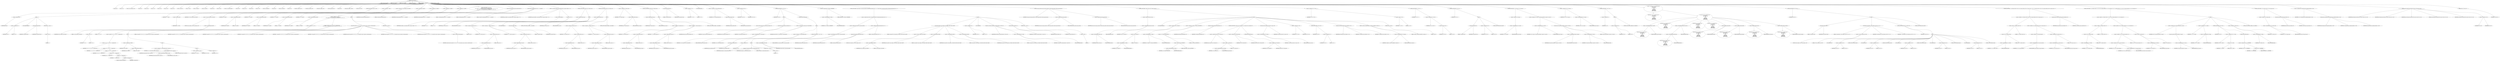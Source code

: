 digraph hostapd_notif_assoc {  
"1000132" [label = "(METHOD,hostapd_notif_assoc)" ]
"1000133" [label = "(PARAM,hostapd_data *hapd)" ]
"1000134" [label = "(PARAM,const u8 *addr)" ]
"1000135" [label = "(PARAM,const u8 *req_ies)" ]
"1000136" [label = "(PARAM,size_t req_ies_len)" ]
"1000137" [label = "(PARAM,int reassoc)" ]
"1000138" [label = "(BLOCK,,)" ]
"1000139" [label = "(LOCAL,v6: int)" ]
"1000140" [label = "(LOCAL,v7: int)" ]
"1000141" [label = "(LOCAL,v8: const unsigned __int8 *)" ]
"1000142" [label = "(LOCAL,v9: int)" ]
"1000143" [label = "(LOCAL,v10: int)" ]
"1000144" [label = "(LOCAL,v11: int)" ]
"1000145" [label = "(LOCAL,v12: int)" ]
"1000146" [label = "(LOCAL,v14: int)" ]
"1000147" [label = "(LOCAL,v15: int)" ]
"1000148" [label = "(LOCAL,v16: const u8 *)" ]
"1000149" [label = "(LOCAL,v17: size_t)" ]
"1000150" [label = "(LOCAL,v18: sta_info *)" ]
"1000151" [label = "(LOCAL,v19: sta_info *)" ]
"1000152" [label = "(LOCAL,v20: int)" ]
"1000153" [label = "(LOCAL,v21: bool)" ]
"1000154" [label = "(LOCAL,v22: wpa_state_machine *)" ]
"1000155" [label = "(LOCAL,v23: int)" ]
"1000156" [label = "(LOCAL,v24: u8 *)" ]
"1000157" [label = "(LOCAL,v26: int)" ]
"1000158" [label = "(LOCAL,v27: u32)" ]
"1000159" [label = "(LOCAL,v28: unsigned int)" ]
"1000160" [label = "(LOCAL,v29: int)" ]
"1000161" [label = "(LOCAL,v30: wpa_event)" ]
"1000162" [label = "(LOCAL,v31: int)" ]
"1000163" [label = "(LOCAL,fmt: unsigned __int8 *)" ]
"1000164" [label = "(LOCAL,fmta: unsigned __int8 *)" ]
"1000165" [label = "(LOCAL,fmtb: unsigned __int8 *)" ]
"1000166" [label = "(LOCAL,req_ies_lena: size_t)" ]
"1000167" [label = "(LOCAL,v38: int)" ]
"1000168" [label = "(LOCAL,elems: ieee802_11_elems)" ]
"1000169" [label = "(LOCAL,buf: u8 [ 1064 ])" ]
"1000170" [label = "(CONTROL_STRUCTURE,if ( !addr ),if ( !addr ))" ]
"1000171" [label = "(<operator>.logicalNot,!addr)" ]
"1000172" [label = "(IDENTIFIER,addr,!addr)" ]
"1000173" [label = "(BLOCK,,)" ]
"1000174" [label = "(<operator>.assignment,v6 = 2)" ]
"1000175" [label = "(IDENTIFIER,v6,v6 = 2)" ]
"1000176" [label = "(LITERAL,2,v6 = 2)" ]
"1000177" [label = "(JUMP_TARGET,LABEL_35)" ]
"1000178" [label = "(wpa_printf,wpa_printf(v6, fmt))" ]
"1000179" [label = "(IDENTIFIER,v6,wpa_printf(v6, fmt))" ]
"1000180" [label = "(IDENTIFIER,fmt,wpa_printf(v6, fmt))" ]
"1000181" [label = "(RETURN,return -1;,return -1;)" ]
"1000182" [label = "(<operator>.minus,-1)" ]
"1000183" [label = "(LITERAL,1,-1)" ]
"1000184" [label = "(<operator>.assignment,v7 = *addr)" ]
"1000185" [label = "(IDENTIFIER,v7,v7 = *addr)" ]
"1000186" [label = "(<operator>.indirection,*addr)" ]
"1000187" [label = "(IDENTIFIER,addr,v7 = *addr)" ]
"1000188" [label = "(<operator>.assignment,v8 = (const unsigned __int8 *)addr[1])" ]
"1000189" [label = "(IDENTIFIER,v8,v8 = (const unsigned __int8 *)addr[1])" ]
"1000190" [label = "(<operator>.cast,(const unsigned __int8 *)addr[1])" ]
"1000191" [label = "(UNKNOWN,const unsigned __int8 *,const unsigned __int8 *)" ]
"1000192" [label = "(<operator>.indirectIndexAccess,addr[1])" ]
"1000193" [label = "(IDENTIFIER,addr,(const unsigned __int8 *)addr[1])" ]
"1000194" [label = "(LITERAL,1,(const unsigned __int8 *)addr[1])" ]
"1000195" [label = "(<operator>.assignment,v9 = addr[2])" ]
"1000196" [label = "(IDENTIFIER,v9,v9 = addr[2])" ]
"1000197" [label = "(<operator>.indirectIndexAccess,addr[2])" ]
"1000198" [label = "(IDENTIFIER,addr,v9 = addr[2])" ]
"1000199" [label = "(LITERAL,2,v9 = addr[2])" ]
"1000200" [label = "(<operator>.assignment,v10 = addr[3])" ]
"1000201" [label = "(IDENTIFIER,v10,v10 = addr[3])" ]
"1000202" [label = "(<operator>.indirectIndexAccess,addr[3])" ]
"1000203" [label = "(IDENTIFIER,addr,v10 = addr[3])" ]
"1000204" [label = "(LITERAL,3,v10 = addr[3])" ]
"1000205" [label = "(<operator>.assignment,v11 = addr[4])" ]
"1000206" [label = "(IDENTIFIER,v11,v11 = addr[4])" ]
"1000207" [label = "(<operator>.indirectIndexAccess,addr[4])" ]
"1000208" [label = "(IDENTIFIER,addr,v11 = addr[4])" ]
"1000209" [label = "(LITERAL,4,v11 = addr[4])" ]
"1000210" [label = "(<operator>.assignment,v12 = addr[5])" ]
"1000211" [label = "(IDENTIFIER,v12,v12 = addr[5])" ]
"1000212" [label = "(<operator>.indirectIndexAccess,addr[5])" ]
"1000213" [label = "(IDENTIFIER,addr,v12 = addr[5])" ]
"1000214" [label = "(LITERAL,5,v12 = addr[5])" ]
"1000215" [label = "(CONTROL_STRUCTURE,if ( (v7 & 1) != 0\n    || !(v12 | v11 | v10 | v9 | v7 | (unsigned int)v8)\n    || (v38 = addr[5], v14 = memcmp(addr, hapd->own_addr, 6u), v12 = v38, !v14) ),if ( (v7 & 1) != 0\n    || !(v12 | v11 | v10 | v9 | v7 | (unsigned int)v8)\n    || (v38 = addr[5], v14 = memcmp(addr, hapd->own_addr, 6u), v12 = v38, !v14) ))" ]
"1000216" [label = "(<operator>.logicalOr,(v7 & 1) != 0\n    || !(v12 | v11 | v10 | v9 | v7 | (unsigned int)v8)\n    || (v38 = addr[5], v14 = memcmp(addr, hapd->own_addr, 6u), v12 = v38, !v14))" ]
"1000217" [label = "(<operator>.notEquals,(v7 & 1) != 0)" ]
"1000218" [label = "(<operator>.and,v7 & 1)" ]
"1000219" [label = "(IDENTIFIER,v7,v7 & 1)" ]
"1000220" [label = "(LITERAL,1,v7 & 1)" ]
"1000221" [label = "(LITERAL,0,(v7 & 1) != 0)" ]
"1000222" [label = "(<operator>.logicalOr,!(v12 | v11 | v10 | v9 | v7 | (unsigned int)v8)\n    || (v38 = addr[5], v14 = memcmp(addr, hapd->own_addr, 6u), v12 = v38, !v14))" ]
"1000223" [label = "(<operator>.logicalNot,!(v12 | v11 | v10 | v9 | v7 | (unsigned int)v8))" ]
"1000224" [label = "(<operator>.or,v12 | v11 | v10 | v9 | v7 | (unsigned int)v8)" ]
"1000225" [label = "(IDENTIFIER,v12,v12 | v11 | v10 | v9 | v7 | (unsigned int)v8)" ]
"1000226" [label = "(<operator>.or,v11 | v10 | v9 | v7 | (unsigned int)v8)" ]
"1000227" [label = "(IDENTIFIER,v11,v11 | v10 | v9 | v7 | (unsigned int)v8)" ]
"1000228" [label = "(<operator>.or,v10 | v9 | v7 | (unsigned int)v8)" ]
"1000229" [label = "(IDENTIFIER,v10,v10 | v9 | v7 | (unsigned int)v8)" ]
"1000230" [label = "(<operator>.or,v9 | v7 | (unsigned int)v8)" ]
"1000231" [label = "(IDENTIFIER,v9,v9 | v7 | (unsigned int)v8)" ]
"1000232" [label = "(<operator>.or,v7 | (unsigned int)v8)" ]
"1000233" [label = "(IDENTIFIER,v7,v7 | (unsigned int)v8)" ]
"1000234" [label = "(<operator>.cast,(unsigned int)v8)" ]
"1000235" [label = "(UNKNOWN,unsigned int,unsigned int)" ]
"1000236" [label = "(IDENTIFIER,v8,(unsigned int)v8)" ]
"1000237" [label = "(BLOCK,,)" ]
"1000238" [label = "(<operator>.assignment,v38 = addr[5])" ]
"1000239" [label = "(IDENTIFIER,v38,v38 = addr[5])" ]
"1000240" [label = "(<operator>.indirectIndexAccess,addr[5])" ]
"1000241" [label = "(IDENTIFIER,addr,v38 = addr[5])" ]
"1000242" [label = "(LITERAL,5,v38 = addr[5])" ]
"1000243" [label = "(BLOCK,,)" ]
"1000244" [label = "(<operator>.assignment,v14 = memcmp(addr, hapd->own_addr, 6u))" ]
"1000245" [label = "(IDENTIFIER,v14,v14 = memcmp(addr, hapd->own_addr, 6u))" ]
"1000246" [label = "(memcmp,memcmp(addr, hapd->own_addr, 6u))" ]
"1000247" [label = "(IDENTIFIER,addr,memcmp(addr, hapd->own_addr, 6u))" ]
"1000248" [label = "(<operator>.indirectFieldAccess,hapd->own_addr)" ]
"1000249" [label = "(IDENTIFIER,hapd,memcmp(addr, hapd->own_addr, 6u))" ]
"1000250" [label = "(FIELD_IDENTIFIER,own_addr,own_addr)" ]
"1000251" [label = "(LITERAL,6u,memcmp(addr, hapd->own_addr, 6u))" ]
"1000252" [label = "(BLOCK,,)" ]
"1000253" [label = "(<operator>.assignment,v12 = v38)" ]
"1000254" [label = "(IDENTIFIER,v12,v12 = v38)" ]
"1000255" [label = "(IDENTIFIER,v38,v12 = v38)" ]
"1000256" [label = "(<operator>.logicalNot,!v14)" ]
"1000257" [label = "(IDENTIFIER,v14,!v14)" ]
"1000258" [label = "(BLOCK,,)" ]
"1000259" [label = "(wpa_printf,wpa_printf(2, v8, v9, v10, v11, v12, req_ies_lena, req_ies, req_ies_len, &_stack_chk_guard))" ]
"1000260" [label = "(LITERAL,2,wpa_printf(2, v8, v9, v10, v11, v12, req_ies_lena, req_ies, req_ies_len, &_stack_chk_guard))" ]
"1000261" [label = "(IDENTIFIER,v8,wpa_printf(2, v8, v9, v10, v11, v12, req_ies_lena, req_ies, req_ies_len, &_stack_chk_guard))" ]
"1000262" [label = "(IDENTIFIER,v9,wpa_printf(2, v8, v9, v10, v11, v12, req_ies_lena, req_ies, req_ies_len, &_stack_chk_guard))" ]
"1000263" [label = "(IDENTIFIER,v10,wpa_printf(2, v8, v9, v10, v11, v12, req_ies_lena, req_ies, req_ies_len, &_stack_chk_guard))" ]
"1000264" [label = "(IDENTIFIER,v11,wpa_printf(2, v8, v9, v10, v11, v12, req_ies_lena, req_ies, req_ies_len, &_stack_chk_guard))" ]
"1000265" [label = "(IDENTIFIER,v12,wpa_printf(2, v8, v9, v10, v11, v12, req_ies_lena, req_ies, req_ies_len, &_stack_chk_guard))" ]
"1000266" [label = "(IDENTIFIER,req_ies_lena,wpa_printf(2, v8, v9, v10, v11, v12, req_ies_lena, req_ies, req_ies_len, &_stack_chk_guard))" ]
"1000267" [label = "(IDENTIFIER,req_ies,wpa_printf(2, v8, v9, v10, v11, v12, req_ies_lena, req_ies, req_ies_len, &_stack_chk_guard))" ]
"1000268" [label = "(IDENTIFIER,req_ies_len,wpa_printf(2, v8, v9, v10, v11, v12, req_ies_lena, req_ies, req_ies_len, &_stack_chk_guard))" ]
"1000269" [label = "(<operator>.addressOf,&_stack_chk_guard)" ]
"1000270" [label = "(IDENTIFIER,_stack_chk_guard,wpa_printf(2, v8, v9, v10, v11, v12, req_ies_lena, req_ies, req_ies_len, &_stack_chk_guard))" ]
"1000271" [label = "(RETURN,return 0;,return 0;)" ]
"1000272" [label = "(LITERAL,0,return 0;)" ]
"1000273" [label = "(random_add_randomness,random_add_randomness(addr, 6u))" ]
"1000274" [label = "(IDENTIFIER,addr,random_add_randomness(addr, 6u))" ]
"1000275" [label = "(LITERAL,6u,random_add_randomness(addr, 6u))" ]
"1000276" [label = "(hostapd_logger,hostapd_logger(hapd, addr, 1u, 2, \"associated\"))" ]
"1000277" [label = "(IDENTIFIER,hapd,hostapd_logger(hapd, addr, 1u, 2, \"associated\"))" ]
"1000278" [label = "(IDENTIFIER,addr,hostapd_logger(hapd, addr, 1u, 2, \"associated\"))" ]
"1000279" [label = "(LITERAL,1u,hostapd_logger(hapd, addr, 1u, 2, \"associated\"))" ]
"1000280" [label = "(LITERAL,2,hostapd_logger(hapd, addr, 1u, 2, \"associated\"))" ]
"1000281" [label = "(LITERAL,\"associated\",hostapd_logger(hapd, addr, 1u, 2, \"associated\"))" ]
"1000282" [label = "(ieee802_11_parse_elems,ieee802_11_parse_elems(req_ies, req_ies_len, &elems, v7 & 1))" ]
"1000283" [label = "(IDENTIFIER,req_ies,ieee802_11_parse_elems(req_ies, req_ies_len, &elems, v7 & 1))" ]
"1000284" [label = "(IDENTIFIER,req_ies_len,ieee802_11_parse_elems(req_ies, req_ies_len, &elems, v7 & 1))" ]
"1000285" [label = "(<operator>.addressOf,&elems)" ]
"1000286" [label = "(IDENTIFIER,elems,ieee802_11_parse_elems(req_ies, req_ies_len, &elems, v7 & 1))" ]
"1000287" [label = "(<operator>.and,v7 & 1)" ]
"1000288" [label = "(IDENTIFIER,v7,v7 & 1)" ]
"1000289" [label = "(LITERAL,1,v7 & 1)" ]
"1000290" [label = "(CONTROL_STRUCTURE,if ( elems.wps_ie ),if ( elems.wps_ie ))" ]
"1000291" [label = "(<operator>.fieldAccess,elems.wps_ie)" ]
"1000292" [label = "(IDENTIFIER,elems,if ( elems.wps_ie ))" ]
"1000293" [label = "(FIELD_IDENTIFIER,wps_ie,wps_ie)" ]
"1000294" [label = "(BLOCK,,)" ]
"1000295" [label = "(<operator>.assignment,v16 = elems.wps_ie - 2)" ]
"1000296" [label = "(IDENTIFIER,v16,v16 = elems.wps_ie - 2)" ]
"1000297" [label = "(<operator>.subtraction,elems.wps_ie - 2)" ]
"1000298" [label = "(<operator>.fieldAccess,elems.wps_ie)" ]
"1000299" [label = "(IDENTIFIER,elems,elems.wps_ie - 2)" ]
"1000300" [label = "(FIELD_IDENTIFIER,wps_ie,wps_ie)" ]
"1000301" [label = "(LITERAL,2,elems.wps_ie - 2)" ]
"1000302" [label = "(<operator>.assignment,v17 = elems.wps_ie_len + 2)" ]
"1000303" [label = "(IDENTIFIER,v17,v17 = elems.wps_ie_len + 2)" ]
"1000304" [label = "(<operator>.addition,elems.wps_ie_len + 2)" ]
"1000305" [label = "(<operator>.fieldAccess,elems.wps_ie_len)" ]
"1000306" [label = "(IDENTIFIER,elems,elems.wps_ie_len + 2)" ]
"1000307" [label = "(FIELD_IDENTIFIER,wps_ie_len,wps_ie_len)" ]
"1000308" [label = "(LITERAL,2,elems.wps_ie_len + 2)" ]
"1000309" [label = "(JUMP_TARGET,LABEL_10)" ]
"1000310" [label = "(wpa_printf,wpa_printf(2, fmta))" ]
"1000311" [label = "(LITERAL,2,wpa_printf(2, fmta))" ]
"1000312" [label = "(IDENTIFIER,fmta,wpa_printf(2, fmta))" ]
"1000313" [label = "(CONTROL_STRUCTURE,goto LABEL_11;,goto LABEL_11;)" ]
"1000314" [label = "(CONTROL_STRUCTURE,if ( elems.rsn_ie ),if ( elems.rsn_ie ))" ]
"1000315" [label = "(<operator>.fieldAccess,elems.rsn_ie)" ]
"1000316" [label = "(IDENTIFIER,elems,if ( elems.rsn_ie ))" ]
"1000317" [label = "(FIELD_IDENTIFIER,rsn_ie,rsn_ie)" ]
"1000318" [label = "(BLOCK,,)" ]
"1000319" [label = "(<operator>.assignment,v16 = elems.rsn_ie - 2)" ]
"1000320" [label = "(IDENTIFIER,v16,v16 = elems.rsn_ie - 2)" ]
"1000321" [label = "(<operator>.subtraction,elems.rsn_ie - 2)" ]
"1000322" [label = "(<operator>.fieldAccess,elems.rsn_ie)" ]
"1000323" [label = "(IDENTIFIER,elems,elems.rsn_ie - 2)" ]
"1000324" [label = "(FIELD_IDENTIFIER,rsn_ie,rsn_ie)" ]
"1000325" [label = "(LITERAL,2,elems.rsn_ie - 2)" ]
"1000326" [label = "(<operator>.assignment,v17 = elems.rsn_ie_len + 2)" ]
"1000327" [label = "(IDENTIFIER,v17,v17 = elems.rsn_ie_len + 2)" ]
"1000328" [label = "(<operator>.addition,elems.rsn_ie_len + 2)" ]
"1000329" [label = "(<operator>.fieldAccess,elems.rsn_ie_len)" ]
"1000330" [label = "(IDENTIFIER,elems,elems.rsn_ie_len + 2)" ]
"1000331" [label = "(FIELD_IDENTIFIER,rsn_ie_len,rsn_ie_len)" ]
"1000332" [label = "(LITERAL,2,elems.rsn_ie_len + 2)" ]
"1000333" [label = "(CONTROL_STRUCTURE,goto LABEL_10;,goto LABEL_10;)" ]
"1000334" [label = "(<operator>.assignment,v16 = elems.wpa_ie)" ]
"1000335" [label = "(IDENTIFIER,v16,v16 = elems.wpa_ie)" ]
"1000336" [label = "(<operator>.fieldAccess,elems.wpa_ie)" ]
"1000337" [label = "(IDENTIFIER,elems,v16 = elems.wpa_ie)" ]
"1000338" [label = "(FIELD_IDENTIFIER,wpa_ie,wpa_ie)" ]
"1000339" [label = "(CONTROL_STRUCTURE,if ( elems.wpa_ie ),if ( elems.wpa_ie ))" ]
"1000340" [label = "(<operator>.fieldAccess,elems.wpa_ie)" ]
"1000341" [label = "(IDENTIFIER,elems,if ( elems.wpa_ie ))" ]
"1000342" [label = "(FIELD_IDENTIFIER,wpa_ie,wpa_ie)" ]
"1000343" [label = "(BLOCK,,)" ]
"1000344" [label = "(<operator>.assignment,v16 = elems.wpa_ie - 2)" ]
"1000345" [label = "(IDENTIFIER,v16,v16 = elems.wpa_ie - 2)" ]
"1000346" [label = "(<operator>.subtraction,elems.wpa_ie - 2)" ]
"1000347" [label = "(<operator>.fieldAccess,elems.wpa_ie)" ]
"1000348" [label = "(IDENTIFIER,elems,elems.wpa_ie - 2)" ]
"1000349" [label = "(FIELD_IDENTIFIER,wpa_ie,wpa_ie)" ]
"1000350" [label = "(LITERAL,2,elems.wpa_ie - 2)" ]
"1000351" [label = "(<operator>.assignment,v17 = elems.wpa_ie_len + 2)" ]
"1000352" [label = "(IDENTIFIER,v17,v17 = elems.wpa_ie_len + 2)" ]
"1000353" [label = "(<operator>.addition,elems.wpa_ie_len + 2)" ]
"1000354" [label = "(<operator>.fieldAccess,elems.wpa_ie_len)" ]
"1000355" [label = "(IDENTIFIER,elems,elems.wpa_ie_len + 2)" ]
"1000356" [label = "(FIELD_IDENTIFIER,wpa_ie_len,wpa_ie_len)" ]
"1000357" [label = "(LITERAL,2,elems.wpa_ie_len + 2)" ]
"1000358" [label = "(CONTROL_STRUCTURE,goto LABEL_10;,goto LABEL_10;)" ]
"1000359" [label = "(wpa_printf,wpa_printf(2, fmta))" ]
"1000360" [label = "(LITERAL,2,wpa_printf(2, fmta))" ]
"1000361" [label = "(IDENTIFIER,fmta,wpa_printf(2, fmta))" ]
"1000362" [label = "(<operator>.assignment,v17 = 0)" ]
"1000363" [label = "(IDENTIFIER,v17,v17 = 0)" ]
"1000364" [label = "(LITERAL,0,v17 = 0)" ]
"1000365" [label = "(JUMP_TARGET,LABEL_11)" ]
"1000366" [label = "(<operator>.assignment,v18 = ap_get_sta(hapd, addr))" ]
"1000367" [label = "(IDENTIFIER,v18,v18 = ap_get_sta(hapd, addr))" ]
"1000368" [label = "(ap_get_sta,ap_get_sta(hapd, addr))" ]
"1000369" [label = "(IDENTIFIER,hapd,ap_get_sta(hapd, addr))" ]
"1000370" [label = "(IDENTIFIER,addr,ap_get_sta(hapd, addr))" ]
"1000371" [label = "(<operator>.assignment,v19 = v18)" ]
"1000372" [label = "(IDENTIFIER,v19,v19 = v18)" ]
"1000373" [label = "(IDENTIFIER,v18,v19 = v18)" ]
"1000374" [label = "(CONTROL_STRUCTURE,if ( v18 ),if ( v18 ))" ]
"1000375" [label = "(IDENTIFIER,v18,if ( v18 ))" ]
"1000376" [label = "(BLOCK,,)" ]
"1000377" [label = "(ap_sta_no_session_timeout,ap_sta_no_session_timeout(hapd, v18))" ]
"1000378" [label = "(IDENTIFIER,hapd,ap_sta_no_session_timeout(hapd, v18))" ]
"1000379" [label = "(IDENTIFIER,v18,ap_sta_no_session_timeout(hapd, v18))" ]
"1000380" [label = "(accounting_sta_stop,accounting_sta_stop(hapd, v19))" ]
"1000381" [label = "(IDENTIFIER,hapd,accounting_sta_stop(hapd, v19))" ]
"1000382" [label = "(IDENTIFIER,v19,accounting_sta_stop(hapd, v19))" ]
"1000383" [label = "(<operator>.assignment,v19->timeout_next = STA_NULLFUNC)" ]
"1000384" [label = "(<operator>.indirectFieldAccess,v19->timeout_next)" ]
"1000385" [label = "(IDENTIFIER,v19,v19->timeout_next = STA_NULLFUNC)" ]
"1000386" [label = "(FIELD_IDENTIFIER,timeout_next,timeout_next)" ]
"1000387" [label = "(IDENTIFIER,STA_NULLFUNC,v19->timeout_next = STA_NULLFUNC)" ]
"1000388" [label = "(CONTROL_STRUCTURE,else,else)" ]
"1000389" [label = "(BLOCK,,)" ]
"1000390" [label = "(<operator>.assignment,v19 = ap_sta_add(hapd, addr))" ]
"1000391" [label = "(IDENTIFIER,v19,v19 = ap_sta_add(hapd, addr))" ]
"1000392" [label = "(ap_sta_add,ap_sta_add(hapd, addr))" ]
"1000393" [label = "(IDENTIFIER,hapd,ap_sta_add(hapd, addr))" ]
"1000394" [label = "(IDENTIFIER,addr,ap_sta_add(hapd, addr))" ]
"1000395" [label = "(CONTROL_STRUCTURE,if ( !v19 ),if ( !v19 ))" ]
"1000396" [label = "(<operator>.logicalNot,!v19)" ]
"1000397" [label = "(IDENTIFIER,v19,!v19)" ]
"1000398" [label = "(BLOCK,,)" ]
"1000399" [label = "(hostapd_drv_sta_disassoc,hostapd_drv_sta_disassoc(hapd, addr, 5))" ]
"1000400" [label = "(IDENTIFIER,hapd,hostapd_drv_sta_disassoc(hapd, addr, 5))" ]
"1000401" [label = "(IDENTIFIER,addr,hostapd_drv_sta_disassoc(hapd, addr, 5))" ]
"1000402" [label = "(LITERAL,5,hostapd_drv_sta_disassoc(hapd, addr, 5))" ]
"1000403" [label = "(RETURN,return -1;,return -1;)" ]
"1000404" [label = "(<operator>.minus,-1)" ]
"1000405" [label = "(LITERAL,1,-1)" ]
"1000406" [label = "(<operators>.assignmentAnd,v19->flags &= 0xFFFECFFF)" ]
"1000407" [label = "(<operator>.indirectFieldAccess,v19->flags)" ]
"1000408" [label = "(IDENTIFIER,v19,v19->flags &= 0xFFFECFFF)" ]
"1000409" [label = "(FIELD_IDENTIFIER,flags,flags)" ]
"1000410" [label = "(LITERAL,0xFFFECFFF,v19->flags &= 0xFFFECFFF)" ]
"1000411" [label = "(CONTROL_STRUCTURE,if ( !hapd->iface->drv_max_acl_mac_addrs && hostapd_check_acl(hapd, addr, 0) != 1 ),if ( !hapd->iface->drv_max_acl_mac_addrs && hostapd_check_acl(hapd, addr, 0) != 1 ))" ]
"1000412" [label = "(<operator>.logicalAnd,!hapd->iface->drv_max_acl_mac_addrs && hostapd_check_acl(hapd, addr, 0) != 1)" ]
"1000413" [label = "(<operator>.logicalNot,!hapd->iface->drv_max_acl_mac_addrs)" ]
"1000414" [label = "(<operator>.indirectFieldAccess,hapd->iface->drv_max_acl_mac_addrs)" ]
"1000415" [label = "(<operator>.indirectFieldAccess,hapd->iface)" ]
"1000416" [label = "(IDENTIFIER,hapd,!hapd->iface->drv_max_acl_mac_addrs)" ]
"1000417" [label = "(FIELD_IDENTIFIER,iface,iface)" ]
"1000418" [label = "(FIELD_IDENTIFIER,drv_max_acl_mac_addrs,drv_max_acl_mac_addrs)" ]
"1000419" [label = "(<operator>.notEquals,hostapd_check_acl(hapd, addr, 0) != 1)" ]
"1000420" [label = "(hostapd_check_acl,hostapd_check_acl(hapd, addr, 0))" ]
"1000421" [label = "(IDENTIFIER,hapd,hostapd_check_acl(hapd, addr, 0))" ]
"1000422" [label = "(IDENTIFIER,addr,hostapd_check_acl(hapd, addr, 0))" ]
"1000423" [label = "(LITERAL,0,hostapd_check_acl(hapd, addr, 0))" ]
"1000424" [label = "(LITERAL,1,hostapd_check_acl(hapd, addr, 0) != 1)" ]
"1000425" [label = "(BLOCK,,)" ]
"1000426" [label = "(wpa_printf,wpa_printf(3, (const unsigned __int8 *)addr[2], addr[3], addr[4], addr[5]))" ]
"1000427" [label = "(LITERAL,3,wpa_printf(3, (const unsigned __int8 *)addr[2], addr[3], addr[4], addr[5]))" ]
"1000428" [label = "(<operator>.cast,(const unsigned __int8 *)addr[2])" ]
"1000429" [label = "(UNKNOWN,const unsigned __int8 *,const unsigned __int8 *)" ]
"1000430" [label = "(<operator>.indirectIndexAccess,addr[2])" ]
"1000431" [label = "(IDENTIFIER,addr,(const unsigned __int8 *)addr[2])" ]
"1000432" [label = "(LITERAL,2,(const unsigned __int8 *)addr[2])" ]
"1000433" [label = "(<operator>.indirectIndexAccess,addr[3])" ]
"1000434" [label = "(IDENTIFIER,addr,wpa_printf(3, (const unsigned __int8 *)addr[2], addr[3], addr[4], addr[5]))" ]
"1000435" [label = "(LITERAL,3,wpa_printf(3, (const unsigned __int8 *)addr[2], addr[3], addr[4], addr[5]))" ]
"1000436" [label = "(<operator>.indirectIndexAccess,addr[4])" ]
"1000437" [label = "(IDENTIFIER,addr,wpa_printf(3, (const unsigned __int8 *)addr[2], addr[3], addr[4], addr[5]))" ]
"1000438" [label = "(LITERAL,4,wpa_printf(3, (const unsigned __int8 *)addr[2], addr[3], addr[4], addr[5]))" ]
"1000439" [label = "(<operator>.indirectIndexAccess,addr[5])" ]
"1000440" [label = "(IDENTIFIER,addr,wpa_printf(3, (const unsigned __int8 *)addr[2], addr[3], addr[4], addr[5]))" ]
"1000441" [label = "(LITERAL,5,wpa_printf(3, (const unsigned __int8 *)addr[2], addr[3], addr[4], addr[5]))" ]
"1000442" [label = "(<operator>.assignment,v20 = 1)" ]
"1000443" [label = "(IDENTIFIER,v20,v20 = 1)" ]
"1000444" [label = "(LITERAL,1,v20 = 1)" ]
"1000445" [label = "(JUMP_TARGET,fail)" ]
"1000446" [label = "(hostapd_drv_sta_disassoc,hostapd_drv_sta_disassoc(hapd, v19->addr, v20))" ]
"1000447" [label = "(IDENTIFIER,hapd,hostapd_drv_sta_disassoc(hapd, v19->addr, v20))" ]
"1000448" [label = "(<operator>.indirectFieldAccess,v19->addr)" ]
"1000449" [label = "(IDENTIFIER,v19,hostapd_drv_sta_disassoc(hapd, v19->addr, v20))" ]
"1000450" [label = "(FIELD_IDENTIFIER,addr,addr)" ]
"1000451" [label = "(IDENTIFIER,v20,hostapd_drv_sta_disassoc(hapd, v19->addr, v20))" ]
"1000452" [label = "(ap_free_sta,ap_free_sta(hapd, v19))" ]
"1000453" [label = "(IDENTIFIER,hapd,ap_free_sta(hapd, v19))" ]
"1000454" [label = "(IDENTIFIER,v19,ap_free_sta(hapd, v19))" ]
"1000455" [label = "(RETURN,return -1;,return -1;)" ]
"1000456" [label = "(<operator>.minus,-1)" ]
"1000457" [label = "(LITERAL,1,-1)" ]
"1000458" [label = "(ap_copy_sta_supp_op_classes,ap_copy_sta_supp_op_classes(v19, elems.supp_op_classes, elems.supp_op_classes_len))" ]
"1000459" [label = "(IDENTIFIER,v19,ap_copy_sta_supp_op_classes(v19, elems.supp_op_classes, elems.supp_op_classes_len))" ]
"1000460" [label = "(<operator>.fieldAccess,elems.supp_op_classes)" ]
"1000461" [label = "(IDENTIFIER,elems,ap_copy_sta_supp_op_classes(v19, elems.supp_op_classes, elems.supp_op_classes_len))" ]
"1000462" [label = "(FIELD_IDENTIFIER,supp_op_classes,supp_op_classes)" ]
"1000463" [label = "(<operator>.fieldAccess,elems.supp_op_classes_len)" ]
"1000464" [label = "(IDENTIFIER,elems,ap_copy_sta_supp_op_classes(v19, elems.supp_op_classes, elems.supp_op_classes_len))" ]
"1000465" [label = "(FIELD_IDENTIFIER,supp_op_classes_len,supp_op_classes_len)" ]
"1000466" [label = "(CONTROL_STRUCTURE,if ( !hapd->conf->wpa ),if ( !hapd->conf->wpa ))" ]
"1000467" [label = "(<operator>.logicalNot,!hapd->conf->wpa)" ]
"1000468" [label = "(<operator>.indirectFieldAccess,hapd->conf->wpa)" ]
"1000469" [label = "(<operator>.indirectFieldAccess,hapd->conf)" ]
"1000470" [label = "(IDENTIFIER,hapd,!hapd->conf->wpa)" ]
"1000471" [label = "(FIELD_IDENTIFIER,conf,conf)" ]
"1000472" [label = "(FIELD_IDENTIFIER,wpa,wpa)" ]
"1000473" [label = "(BLOCK,,)" ]
"1000474" [label = "(JUMP_TARGET,LABEL_61)" ]
"1000475" [label = "(<operator>.assignment,v29 = v19->flags & 2)" ]
"1000476" [label = "(IDENTIFIER,v29,v29 = v19->flags & 2)" ]
"1000477" [label = "(<operator>.and,v19->flags & 2)" ]
"1000478" [label = "(<operator>.indirectFieldAccess,v19->flags)" ]
"1000479" [label = "(IDENTIFIER,v19,v19->flags & 2)" ]
"1000480" [label = "(FIELD_IDENTIFIER,flags,flags)" ]
"1000481" [label = "(LITERAL,2,v19->flags & 2)" ]
"1000482" [label = "(<operator>.assignment,v19->flags = v19->flags & 0xFFF7FFFF | 3)" ]
"1000483" [label = "(<operator>.indirectFieldAccess,v19->flags)" ]
"1000484" [label = "(IDENTIFIER,v19,v19->flags = v19->flags & 0xFFF7FFFF | 3)" ]
"1000485" [label = "(FIELD_IDENTIFIER,flags,flags)" ]
"1000486" [label = "(<operator>.or,v19->flags & 0xFFF7FFFF | 3)" ]
"1000487" [label = "(<operator>.and,v19->flags & 0xFFF7FFFF)" ]
"1000488" [label = "(<operator>.indirectFieldAccess,v19->flags)" ]
"1000489" [label = "(IDENTIFIER,v19,v19->flags & 0xFFF7FFFF)" ]
"1000490" [label = "(FIELD_IDENTIFIER,flags,flags)" ]
"1000491" [label = "(LITERAL,0xFFF7FFFF,v19->flags & 0xFFF7FFFF)" ]
"1000492" [label = "(LITERAL,3,v19->flags & 0xFFF7FFFF | 3)" ]
"1000493" [label = "(hostapd_set_sta_flags,hostapd_set_sta_flags(hapd, v19))" ]
"1000494" [label = "(IDENTIFIER,hapd,hostapd_set_sta_flags(hapd, v19))" ]
"1000495" [label = "(IDENTIFIER,v19,hostapd_set_sta_flags(hapd, v19))" ]
"1000496" [label = "(CONTROL_STRUCTURE,if ( reassoc && v19->auth_alg == 2 ),if ( reassoc && v19->auth_alg == 2 ))" ]
"1000497" [label = "(<operator>.logicalAnd,reassoc && v19->auth_alg == 2)" ]
"1000498" [label = "(IDENTIFIER,reassoc,reassoc && v19->auth_alg == 2)" ]
"1000499" [label = "(<operator>.equals,v19->auth_alg == 2)" ]
"1000500" [label = "(<operator>.indirectFieldAccess,v19->auth_alg)" ]
"1000501" [label = "(IDENTIFIER,v19,v19->auth_alg == 2)" ]
"1000502" [label = "(FIELD_IDENTIFIER,auth_alg,auth_alg)" ]
"1000503" [label = "(LITERAL,2,v19->auth_alg == 2)" ]
"1000504" [label = "(<operator>.assignment,v30 = WPA_ASSOC_FT)" ]
"1000505" [label = "(IDENTIFIER,v30,v30 = WPA_ASSOC_FT)" ]
"1000506" [label = "(IDENTIFIER,WPA_ASSOC_FT,v30 = WPA_ASSOC_FT)" ]
"1000507" [label = "(CONTROL_STRUCTURE,else,else)" ]
"1000508" [label = "(<operator>.assignment,v30 = WPA_ASSOC)" ]
"1000509" [label = "(IDENTIFIER,v30,v30 = WPA_ASSOC)" ]
"1000510" [label = "(IDENTIFIER,WPA_ASSOC,v30 = WPA_ASSOC)" ]
"1000511" [label = "(wpa_auth_sm_event,wpa_auth_sm_event(v19->wpa_sm, v30))" ]
"1000512" [label = "(<operator>.indirectFieldAccess,v19->wpa_sm)" ]
"1000513" [label = "(IDENTIFIER,v19,wpa_auth_sm_event(v19->wpa_sm, v30))" ]
"1000514" [label = "(FIELD_IDENTIFIER,wpa_sm,wpa_sm)" ]
"1000515" [label = "(IDENTIFIER,v30,wpa_auth_sm_event(v19->wpa_sm, v30))" ]
"1000516" [label = "(<operator>.assignment,v31 = v29)" ]
"1000517" [label = "(IDENTIFIER,v31,v31 = v29)" ]
"1000518" [label = "(IDENTIFIER,v29,v31 = v29)" ]
"1000519" [label = "(CONTROL_STRUCTURE,if ( v29 ),if ( v29 ))" ]
"1000520" [label = "(IDENTIFIER,v29,if ( v29 ))" ]
"1000521" [label = "(<operator>.assignment,v31 = 1)" ]
"1000522" [label = "(IDENTIFIER,v31,v31 = 1)" ]
"1000523" [label = "(LITERAL,1,v31 = 1)" ]
"1000524" [label = "(hostapd_new_assoc_sta,hostapd_new_assoc_sta(hapd, v19, v31))" ]
"1000525" [label = "(IDENTIFIER,hapd,hostapd_new_assoc_sta(hapd, v19, v31))" ]
"1000526" [label = "(IDENTIFIER,v19,hostapd_new_assoc_sta(hapd, v19, v31))" ]
"1000527" [label = "(IDENTIFIER,v31,hostapd_new_assoc_sta(hapd, v19, v31))" ]
"1000528" [label = "(ieee802_1x_notify_port_enabled,ieee802_1x_notify_port_enabled(v19->eapol_sm, 1))" ]
"1000529" [label = "(<operator>.indirectFieldAccess,v19->eapol_sm)" ]
"1000530" [label = "(IDENTIFIER,v19,ieee802_1x_notify_port_enabled(v19->eapol_sm, 1))" ]
"1000531" [label = "(FIELD_IDENTIFIER,eapol_sm,eapol_sm)" ]
"1000532" [label = "(LITERAL,1,ieee802_1x_notify_port_enabled(v19->eapol_sm, 1))" ]
"1000533" [label = "(RETURN,return 0;,return 0;)" ]
"1000534" [label = "(LITERAL,0,return 0;)" ]
"1000535" [label = "(<operator>.assignment,v21 = v17 == 0)" ]
"1000536" [label = "(IDENTIFIER,v21,v21 = v17 == 0)" ]
"1000537" [label = "(<operator>.equals,v17 == 0)" ]
"1000538" [label = "(IDENTIFIER,v17,v17 == 0)" ]
"1000539" [label = "(LITERAL,0,v17 == 0)" ]
"1000540" [label = "(CONTROL_STRUCTURE,if ( v17 ),if ( v17 ))" ]
"1000541" [label = "(IDENTIFIER,v17,if ( v17 ))" ]
"1000542" [label = "(<operator>.assignment,v21 = v16 == 0)" ]
"1000543" [label = "(IDENTIFIER,v21,v21 = v16 == 0)" ]
"1000544" [label = "(<operator>.equals,v16 == 0)" ]
"1000545" [label = "(IDENTIFIER,v16,v16 == 0)" ]
"1000546" [label = "(LITERAL,0,v16 == 0)" ]
"1000547" [label = "(CONTROL_STRUCTURE,if ( v21 ),if ( v21 ))" ]
"1000548" [label = "(IDENTIFIER,v21,if ( v21 ))" ]
"1000549" [label = "(BLOCK,,)" ]
"1000550" [label = "(wpa_printf,wpa_printf(2, fmt))" ]
"1000551" [label = "(LITERAL,2,wpa_printf(2, fmt))" ]
"1000552" [label = "(IDENTIFIER,fmt,wpa_printf(2, fmt))" ]
"1000553" [label = "(<operator>.assignment,v20 = 13)" ]
"1000554" [label = "(IDENTIFIER,v20,v20 = 13)" ]
"1000555" [label = "(LITERAL,13,v20 = 13)" ]
"1000556" [label = "(CONTROL_STRUCTURE,goto fail;,goto fail;)" ]
"1000557" [label = "(CONTROL_STRUCTURE,if ( !v19->wpa_sm ),if ( !v19->wpa_sm ))" ]
"1000558" [label = "(<operator>.logicalNot,!v19->wpa_sm)" ]
"1000559" [label = "(<operator>.indirectFieldAccess,v19->wpa_sm)" ]
"1000560" [label = "(IDENTIFIER,v19,!v19->wpa_sm)" ]
"1000561" [label = "(FIELD_IDENTIFIER,wpa_sm,wpa_sm)" ]
"1000562" [label = "(<operator>.assignment,v19->wpa_sm = wpa_auth_sta_init(hapd->wpa_auth, v19->addr, 0))" ]
"1000563" [label = "(<operator>.indirectFieldAccess,v19->wpa_sm)" ]
"1000564" [label = "(IDENTIFIER,v19,v19->wpa_sm = wpa_auth_sta_init(hapd->wpa_auth, v19->addr, 0))" ]
"1000565" [label = "(FIELD_IDENTIFIER,wpa_sm,wpa_sm)" ]
"1000566" [label = "(wpa_auth_sta_init,wpa_auth_sta_init(hapd->wpa_auth, v19->addr, 0))" ]
"1000567" [label = "(<operator>.indirectFieldAccess,hapd->wpa_auth)" ]
"1000568" [label = "(IDENTIFIER,hapd,wpa_auth_sta_init(hapd->wpa_auth, v19->addr, 0))" ]
"1000569" [label = "(FIELD_IDENTIFIER,wpa_auth,wpa_auth)" ]
"1000570" [label = "(<operator>.indirectFieldAccess,v19->addr)" ]
"1000571" [label = "(IDENTIFIER,v19,wpa_auth_sta_init(hapd->wpa_auth, v19->addr, 0))" ]
"1000572" [label = "(FIELD_IDENTIFIER,addr,addr)" ]
"1000573" [label = "(LITERAL,0,wpa_auth_sta_init(hapd->wpa_auth, v19->addr, 0))" ]
"1000574" [label = "(<operator>.assignment,v22 = v19->wpa_sm)" ]
"1000575" [label = "(IDENTIFIER,v22,v22 = v19->wpa_sm)" ]
"1000576" [label = "(<operator>.indirectFieldAccess,v19->wpa_sm)" ]
"1000577" [label = "(IDENTIFIER,v19,v22 = v19->wpa_sm)" ]
"1000578" [label = "(FIELD_IDENTIFIER,wpa_sm,wpa_sm)" ]
"1000579" [label = "(CONTROL_STRUCTURE,if ( !v22 ),if ( !v22 ))" ]
"1000580" [label = "(<operator>.logicalNot,!v22)" ]
"1000581" [label = "(IDENTIFIER,v22,!v22)" ]
"1000582" [label = "(BLOCK,,)" ]
"1000583" [label = "(<operator>.assignment,v6 = 5)" ]
"1000584" [label = "(IDENTIFIER,v6,v6 = 5)" ]
"1000585" [label = "(LITERAL,5,v6 = 5)" ]
"1000586" [label = "(CONTROL_STRUCTURE,goto LABEL_35;,goto LABEL_35;)" ]
"1000587" [label = "(<operator>.assignment,v23 = wpa_validate_wpa_ie(\n          hapd->wpa_auth,\n          v22,\n          hapd->iface->freq,\n          v16,\n          v17,\n          elems.mdie,\n          elems.mdie_len,\n          elems.owe_dh,\n          elems.owe_dh_len))" ]
"1000588" [label = "(IDENTIFIER,v23,v23 = wpa_validate_wpa_ie(\n          hapd->wpa_auth,\n          v22,\n          hapd->iface->freq,\n          v16,\n          v17,\n          elems.mdie,\n          elems.mdie_len,\n          elems.owe_dh,\n          elems.owe_dh_len))" ]
"1000589" [label = "(wpa_validate_wpa_ie,wpa_validate_wpa_ie(\n          hapd->wpa_auth,\n          v22,\n          hapd->iface->freq,\n          v16,\n          v17,\n          elems.mdie,\n          elems.mdie_len,\n          elems.owe_dh,\n          elems.owe_dh_len))" ]
"1000590" [label = "(<operator>.indirectFieldAccess,hapd->wpa_auth)" ]
"1000591" [label = "(IDENTIFIER,hapd,wpa_validate_wpa_ie(\n          hapd->wpa_auth,\n          v22,\n          hapd->iface->freq,\n          v16,\n          v17,\n          elems.mdie,\n          elems.mdie_len,\n          elems.owe_dh,\n          elems.owe_dh_len))" ]
"1000592" [label = "(FIELD_IDENTIFIER,wpa_auth,wpa_auth)" ]
"1000593" [label = "(IDENTIFIER,v22,wpa_validate_wpa_ie(\n          hapd->wpa_auth,\n          v22,\n          hapd->iface->freq,\n          v16,\n          v17,\n          elems.mdie,\n          elems.mdie_len,\n          elems.owe_dh,\n          elems.owe_dh_len))" ]
"1000594" [label = "(<operator>.indirectFieldAccess,hapd->iface->freq)" ]
"1000595" [label = "(<operator>.indirectFieldAccess,hapd->iface)" ]
"1000596" [label = "(IDENTIFIER,hapd,wpa_validate_wpa_ie(\n          hapd->wpa_auth,\n          v22,\n          hapd->iface->freq,\n          v16,\n          v17,\n          elems.mdie,\n          elems.mdie_len,\n          elems.owe_dh,\n          elems.owe_dh_len))" ]
"1000597" [label = "(FIELD_IDENTIFIER,iface,iface)" ]
"1000598" [label = "(FIELD_IDENTIFIER,freq,freq)" ]
"1000599" [label = "(IDENTIFIER,v16,wpa_validate_wpa_ie(\n          hapd->wpa_auth,\n          v22,\n          hapd->iface->freq,\n          v16,\n          v17,\n          elems.mdie,\n          elems.mdie_len,\n          elems.owe_dh,\n          elems.owe_dh_len))" ]
"1000600" [label = "(IDENTIFIER,v17,wpa_validate_wpa_ie(\n          hapd->wpa_auth,\n          v22,\n          hapd->iface->freq,\n          v16,\n          v17,\n          elems.mdie,\n          elems.mdie_len,\n          elems.owe_dh,\n          elems.owe_dh_len))" ]
"1000601" [label = "(<operator>.fieldAccess,elems.mdie)" ]
"1000602" [label = "(IDENTIFIER,elems,wpa_validate_wpa_ie(\n          hapd->wpa_auth,\n          v22,\n          hapd->iface->freq,\n          v16,\n          v17,\n          elems.mdie,\n          elems.mdie_len,\n          elems.owe_dh,\n          elems.owe_dh_len))" ]
"1000603" [label = "(FIELD_IDENTIFIER,mdie,mdie)" ]
"1000604" [label = "(<operator>.fieldAccess,elems.mdie_len)" ]
"1000605" [label = "(IDENTIFIER,elems,wpa_validate_wpa_ie(\n          hapd->wpa_auth,\n          v22,\n          hapd->iface->freq,\n          v16,\n          v17,\n          elems.mdie,\n          elems.mdie_len,\n          elems.owe_dh,\n          elems.owe_dh_len))" ]
"1000606" [label = "(FIELD_IDENTIFIER,mdie_len,mdie_len)" ]
"1000607" [label = "(<operator>.fieldAccess,elems.owe_dh)" ]
"1000608" [label = "(IDENTIFIER,elems,wpa_validate_wpa_ie(\n          hapd->wpa_auth,\n          v22,\n          hapd->iface->freq,\n          v16,\n          v17,\n          elems.mdie,\n          elems.mdie_len,\n          elems.owe_dh,\n          elems.owe_dh_len))" ]
"1000609" [label = "(FIELD_IDENTIFIER,owe_dh,owe_dh)" ]
"1000610" [label = "(<operator>.fieldAccess,elems.owe_dh_len)" ]
"1000611" [label = "(IDENTIFIER,elems,wpa_validate_wpa_ie(\n          hapd->wpa_auth,\n          v22,\n          hapd->iface->freq,\n          v16,\n          v17,\n          elems.mdie,\n          elems.mdie_len,\n          elems.owe_dh,\n          elems.owe_dh_len))" ]
"1000612" [label = "(FIELD_IDENTIFIER,owe_dh_len,owe_dh_len)" ]
"1000613" [label = "(CONTROL_STRUCTURE,if ( v23 ),if ( v23 ))" ]
"1000614" [label = "(IDENTIFIER,v23,if ( v23 ))" ]
"1000615" [label = "(BLOCK,,)" ]
"1000616" [label = "(wpa_printf,wpa_printf(2, fmtb))" ]
"1000617" [label = "(LITERAL,2,wpa_printf(2, fmtb))" ]
"1000618" [label = "(IDENTIFIER,fmtb,wpa_printf(2, fmtb))" ]
"1000619" [label = "(wpa_hexdump,wpa_hexdump(2, (const unsigned __int8 *)\"IE\", v16, v17))" ]
"1000620" [label = "(LITERAL,2,wpa_hexdump(2, (const unsigned __int8 *)\"IE\", v16, v17))" ]
"1000621" [label = "(<operator>.cast,(const unsigned __int8 *)\"IE\")" ]
"1000622" [label = "(UNKNOWN,const unsigned __int8 *,const unsigned __int8 *)" ]
"1000623" [label = "(LITERAL,\"IE\",(const unsigned __int8 *)\"IE\")" ]
"1000624" [label = "(IDENTIFIER,v16,wpa_hexdump(2, (const unsigned __int8 *)\"IE\", v16, v17))" ]
"1000625" [label = "(IDENTIFIER,v17,wpa_hexdump(2, (const unsigned __int8 *)\"IE\", v16, v17))" ]
"1000626" [label = "(CONTROL_STRUCTURE,switch ( v23 ),switch ( v23 ))" ]
"1000627" [label = "(IDENTIFIER,v23,switch ( v23 ))" ]
"1000628" [label = "(BLOCK,,)" ]
"1000629" [label = "(JUMP_TARGET,case 2)" ]
"1000630" [label = "(<operator>.assignment,v20 = 18)" ]
"1000631" [label = "(IDENTIFIER,v20,v20 = 18)" ]
"1000632" [label = "(LITERAL,18,v20 = 18)" ]
"1000633" [label = "(CONTROL_STRUCTURE,break;,break;)" ]
"1000634" [label = "(JUMP_TARGET,case 3)" ]
"1000635" [label = "(<operator>.assignment,v20 = 19)" ]
"1000636" [label = "(IDENTIFIER,v20,v20 = 19)" ]
"1000637" [label = "(LITERAL,19,v20 = 19)" ]
"1000638" [label = "(CONTROL_STRUCTURE,break;,break;)" ]
"1000639" [label = "(JUMP_TARGET,case 4)" ]
"1000640" [label = "(<operator>.assignment,v20 = 20)" ]
"1000641" [label = "(IDENTIFIER,v20,v20 = 20)" ]
"1000642" [label = "(LITERAL,20,v20 = 20)" ]
"1000643" [label = "(CONTROL_STRUCTURE,break;,break;)" ]
"1000644" [label = "(JUMP_TARGET,case 8)" ]
"1000645" [label = "(<operator>.assignment,v20 = 24)" ]
"1000646" [label = "(IDENTIFIER,v20,v20 = 24)" ]
"1000647" [label = "(LITERAL,24,v20 = 24)" ]
"1000648" [label = "(CONTROL_STRUCTURE,break;,break;)" ]
"1000649" [label = "(JUMP_TARGET,default)" ]
"1000650" [label = "(<operator>.assignment,v20 = 13)" ]
"1000651" [label = "(IDENTIFIER,v20,v20 = 13)" ]
"1000652" [label = "(LITERAL,13,v20 = 13)" ]
"1000653" [label = "(CONTROL_STRUCTURE,break;,break;)" ]
"1000654" [label = "(CONTROL_STRUCTURE,goto fail;,goto fail;)" ]
"1000655" [label = "(CONTROL_STRUCTURE,if ( (~v19->flags & 0x402) == 0 && !v19->sa_query_timed_out && v19->sa_query_count > 0 ),if ( (~v19->flags & 0x402) == 0 && !v19->sa_query_timed_out && v19->sa_query_count > 0 ))" ]
"1000656" [label = "(<operator>.logicalAnd,(~v19->flags & 0x402) == 0 && !v19->sa_query_timed_out && v19->sa_query_count > 0)" ]
"1000657" [label = "(<operator>.equals,(~v19->flags & 0x402) == 0)" ]
"1000658" [label = "(<operator>.and,~v19->flags & 0x402)" ]
"1000659" [label = "(<operator>.indirectFieldAccess,~v19->flags)" ]
"1000660" [label = "(IDENTIFIER,~v19,~v19->flags & 0x402)" ]
"1000661" [label = "(FIELD_IDENTIFIER,flags,flags)" ]
"1000662" [label = "(LITERAL,0x402,~v19->flags & 0x402)" ]
"1000663" [label = "(LITERAL,0,(~v19->flags & 0x402) == 0)" ]
"1000664" [label = "(<operator>.logicalAnd,!v19->sa_query_timed_out && v19->sa_query_count > 0)" ]
"1000665" [label = "(<operator>.logicalNot,!v19->sa_query_timed_out)" ]
"1000666" [label = "(<operator>.indirectFieldAccess,v19->sa_query_timed_out)" ]
"1000667" [label = "(IDENTIFIER,v19,!v19->sa_query_timed_out)" ]
"1000668" [label = "(FIELD_IDENTIFIER,sa_query_timed_out,sa_query_timed_out)" ]
"1000669" [label = "(<operator>.greaterThan,v19->sa_query_count > 0)" ]
"1000670" [label = "(<operator>.indirectFieldAccess,v19->sa_query_count)" ]
"1000671" [label = "(IDENTIFIER,v19,v19->sa_query_count > 0)" ]
"1000672" [label = "(FIELD_IDENTIFIER,sa_query_count,sa_query_count)" ]
"1000673" [label = "(LITERAL,0,v19->sa_query_count > 0)" ]
"1000674" [label = "(ap_check_sa_query_timeout,ap_check_sa_query_timeout(hapd, v19))" ]
"1000675" [label = "(IDENTIFIER,hapd,ap_check_sa_query_timeout(hapd, v19))" ]
"1000676" [label = "(IDENTIFIER,v19,ap_check_sa_query_timeout(hapd, v19))" ]
"1000677" [label = "(CONTROL_STRUCTURE,if ( (~v19->flags & 0x402) != 0 || (v15 = v19->sa_query_timed_out) != 0 || v19->auth_alg == 2 ),if ( (~v19->flags & 0x402) != 0 || (v15 = v19->sa_query_timed_out) != 0 || v19->auth_alg == 2 ))" ]
"1000678" [label = "(<operator>.logicalOr,(~v19->flags & 0x402) != 0 || (v15 = v19->sa_query_timed_out) != 0 || v19->auth_alg == 2)" ]
"1000679" [label = "(<operator>.notEquals,(~v19->flags & 0x402) != 0)" ]
"1000680" [label = "(<operator>.and,~v19->flags & 0x402)" ]
"1000681" [label = "(<operator>.indirectFieldAccess,~v19->flags)" ]
"1000682" [label = "(IDENTIFIER,~v19,~v19->flags & 0x402)" ]
"1000683" [label = "(FIELD_IDENTIFIER,flags,flags)" ]
"1000684" [label = "(LITERAL,0x402,~v19->flags & 0x402)" ]
"1000685" [label = "(LITERAL,0,(~v19->flags & 0x402) != 0)" ]
"1000686" [label = "(<operator>.logicalOr,(v15 = v19->sa_query_timed_out) != 0 || v19->auth_alg == 2)" ]
"1000687" [label = "(<operator>.notEquals,(v15 = v19->sa_query_timed_out) != 0)" ]
"1000688" [label = "(<operator>.assignment,v15 = v19->sa_query_timed_out)" ]
"1000689" [label = "(IDENTIFIER,v15,v15 = v19->sa_query_timed_out)" ]
"1000690" [label = "(<operator>.indirectFieldAccess,v19->sa_query_timed_out)" ]
"1000691" [label = "(IDENTIFIER,v19,v15 = v19->sa_query_timed_out)" ]
"1000692" [label = "(FIELD_IDENTIFIER,sa_query_timed_out,sa_query_timed_out)" ]
"1000693" [label = "(LITERAL,0,(v15 = v19->sa_query_timed_out) != 0)" ]
"1000694" [label = "(<operator>.equals,v19->auth_alg == 2)" ]
"1000695" [label = "(<operator>.indirectFieldAccess,v19->auth_alg)" ]
"1000696" [label = "(IDENTIFIER,v19,v19->auth_alg == 2)" ]
"1000697" [label = "(FIELD_IDENTIFIER,auth_alg,auth_alg)" ]
"1000698" [label = "(LITERAL,2,v19->auth_alg == 2)" ]
"1000699" [label = "(BLOCK,,)" ]
"1000700" [label = "(<operator>.assignment,v26 = wpa_auth_uses_mfp(v19->wpa_sm))" ]
"1000701" [label = "(IDENTIFIER,v26,v26 = wpa_auth_uses_mfp(v19->wpa_sm))" ]
"1000702" [label = "(wpa_auth_uses_mfp,wpa_auth_uses_mfp(v19->wpa_sm))" ]
"1000703" [label = "(<operator>.indirectFieldAccess,v19->wpa_sm)" ]
"1000704" [label = "(IDENTIFIER,v19,wpa_auth_uses_mfp(v19->wpa_sm))" ]
"1000705" [label = "(FIELD_IDENTIFIER,wpa_sm,wpa_sm)" ]
"1000706" [label = "(<operator>.assignment,v27 = v19->flags)" ]
"1000707" [label = "(IDENTIFIER,v27,v27 = v19->flags)" ]
"1000708" [label = "(<operator>.indirectFieldAccess,v19->flags)" ]
"1000709" [label = "(IDENTIFIER,v19,v27 = v19->flags)" ]
"1000710" [label = "(FIELD_IDENTIFIER,flags,flags)" ]
"1000711" [label = "(CONTROL_STRUCTURE,if ( v26 ),if ( v26 ))" ]
"1000712" [label = "(IDENTIFIER,v26,if ( v26 ))" ]
"1000713" [label = "(<operator>.assignment,v28 = v27 | 0x400)" ]
"1000714" [label = "(IDENTIFIER,v28,v28 = v27 | 0x400)" ]
"1000715" [label = "(<operator>.or,v27 | 0x400)" ]
"1000716" [label = "(IDENTIFIER,v27,v27 | 0x400)" ]
"1000717" [label = "(LITERAL,0x400,v27 | 0x400)" ]
"1000718" [label = "(CONTROL_STRUCTURE,else,else)" ]
"1000719" [label = "(<operator>.assignment,v28 = v27 & 0xFFFFFBFF)" ]
"1000720" [label = "(IDENTIFIER,v28,v28 = v27 & 0xFFFFFBFF)" ]
"1000721" [label = "(<operator>.and,v27 & 0xFFFFFBFF)" ]
"1000722" [label = "(IDENTIFIER,v27,v27 & 0xFFFFFBFF)" ]
"1000723" [label = "(LITERAL,0xFFFFFBFF,v27 & 0xFFFFFBFF)" ]
"1000724" [label = "(<operator>.assignment,v19->flags = v28)" ]
"1000725" [label = "(<operator>.indirectFieldAccess,v19->flags)" ]
"1000726" [label = "(IDENTIFIER,v19,v19->flags = v28)" ]
"1000727" [label = "(FIELD_IDENTIFIER,flags,flags)" ]
"1000728" [label = "(IDENTIFIER,v28,v19->flags = v28)" ]
"1000729" [label = "(CONTROL_STRUCTURE,goto LABEL_61;,goto LABEL_61;)" ]
"1000730" [label = "(CONTROL_STRUCTURE,if ( !v19->sa_query_count ),if ( !v19->sa_query_count ))" ]
"1000731" [label = "(<operator>.logicalNot,!v19->sa_query_count)" ]
"1000732" [label = "(<operator>.indirectFieldAccess,v19->sa_query_count)" ]
"1000733" [label = "(IDENTIFIER,v19,!v19->sa_query_count)" ]
"1000734" [label = "(FIELD_IDENTIFIER,sa_query_count,sa_query_count)" ]
"1000735" [label = "(ap_sta_start_sa_query,ap_sta_start_sa_query(hapd, v19))" ]
"1000736" [label = "(IDENTIFIER,hapd,ap_sta_start_sa_query(hapd, v19))" ]
"1000737" [label = "(IDENTIFIER,v19,ap_sta_start_sa_query(hapd, v19))" ]
"1000738" [label = "(<operator>.assignment,v24 = hostapd_eid_assoc_comeback_time(hapd, v19, buf))" ]
"1000739" [label = "(IDENTIFIER,v24,v24 = hostapd_eid_assoc_comeback_time(hapd, v19, buf))" ]
"1000740" [label = "(hostapd_eid_assoc_comeback_time,hostapd_eid_assoc_comeback_time(hapd, v19, buf))" ]
"1000741" [label = "(IDENTIFIER,hapd,hostapd_eid_assoc_comeback_time(hapd, v19, buf))" ]
"1000742" [label = "(IDENTIFIER,v19,hostapd_eid_assoc_comeback_time(hapd, v19, buf))" ]
"1000743" [label = "(IDENTIFIER,buf,hostapd_eid_assoc_comeback_time(hapd, v19, buf))" ]
"1000744" [label = "(hostapd_sta_assoc,hostapd_sta_assoc(hapd, addr, reassoc, 0x1Eu, buf, v24 - buf))" ]
"1000745" [label = "(IDENTIFIER,hapd,hostapd_sta_assoc(hapd, addr, reassoc, 0x1Eu, buf, v24 - buf))" ]
"1000746" [label = "(IDENTIFIER,addr,hostapd_sta_assoc(hapd, addr, reassoc, 0x1Eu, buf, v24 - buf))" ]
"1000747" [label = "(IDENTIFIER,reassoc,hostapd_sta_assoc(hapd, addr, reassoc, 0x1Eu, buf, v24 - buf))" ]
"1000748" [label = "(LITERAL,0x1Eu,hostapd_sta_assoc(hapd, addr, reassoc, 0x1Eu, buf, v24 - buf))" ]
"1000749" [label = "(IDENTIFIER,buf,hostapd_sta_assoc(hapd, addr, reassoc, 0x1Eu, buf, v24 - buf))" ]
"1000750" [label = "(<operator>.subtraction,v24 - buf)" ]
"1000751" [label = "(IDENTIFIER,v24,v24 - buf)" ]
"1000752" [label = "(IDENTIFIER,buf,v24 - buf)" ]
"1000753" [label = "(RETURN,return v15;,return v15;)" ]
"1000754" [label = "(IDENTIFIER,v15,return v15;)" ]
"1000755" [label = "(METHOD_RETURN,int __fastcall)" ]
  "1000132" -> "1000133" 
  "1000132" -> "1000134" 
  "1000132" -> "1000135" 
  "1000132" -> "1000136" 
  "1000132" -> "1000137" 
  "1000132" -> "1000138" 
  "1000132" -> "1000755" 
  "1000138" -> "1000139" 
  "1000138" -> "1000140" 
  "1000138" -> "1000141" 
  "1000138" -> "1000142" 
  "1000138" -> "1000143" 
  "1000138" -> "1000144" 
  "1000138" -> "1000145" 
  "1000138" -> "1000146" 
  "1000138" -> "1000147" 
  "1000138" -> "1000148" 
  "1000138" -> "1000149" 
  "1000138" -> "1000150" 
  "1000138" -> "1000151" 
  "1000138" -> "1000152" 
  "1000138" -> "1000153" 
  "1000138" -> "1000154" 
  "1000138" -> "1000155" 
  "1000138" -> "1000156" 
  "1000138" -> "1000157" 
  "1000138" -> "1000158" 
  "1000138" -> "1000159" 
  "1000138" -> "1000160" 
  "1000138" -> "1000161" 
  "1000138" -> "1000162" 
  "1000138" -> "1000163" 
  "1000138" -> "1000164" 
  "1000138" -> "1000165" 
  "1000138" -> "1000166" 
  "1000138" -> "1000167" 
  "1000138" -> "1000168" 
  "1000138" -> "1000169" 
  "1000138" -> "1000170" 
  "1000138" -> "1000184" 
  "1000138" -> "1000188" 
  "1000138" -> "1000195" 
  "1000138" -> "1000200" 
  "1000138" -> "1000205" 
  "1000138" -> "1000210" 
  "1000138" -> "1000215" 
  "1000138" -> "1000273" 
  "1000138" -> "1000276" 
  "1000138" -> "1000282" 
  "1000138" -> "1000290" 
  "1000138" -> "1000314" 
  "1000138" -> "1000334" 
  "1000138" -> "1000339" 
  "1000138" -> "1000359" 
  "1000138" -> "1000362" 
  "1000138" -> "1000365" 
  "1000138" -> "1000366" 
  "1000138" -> "1000371" 
  "1000138" -> "1000374" 
  "1000138" -> "1000406" 
  "1000138" -> "1000411" 
  "1000138" -> "1000458" 
  "1000138" -> "1000466" 
  "1000138" -> "1000535" 
  "1000138" -> "1000540" 
  "1000138" -> "1000547" 
  "1000138" -> "1000557" 
  "1000138" -> "1000574" 
  "1000138" -> "1000579" 
  "1000138" -> "1000587" 
  "1000138" -> "1000613" 
  "1000138" -> "1000655" 
  "1000138" -> "1000677" 
  "1000138" -> "1000730" 
  "1000138" -> "1000738" 
  "1000138" -> "1000744" 
  "1000138" -> "1000753" 
  "1000170" -> "1000171" 
  "1000170" -> "1000173" 
  "1000171" -> "1000172" 
  "1000173" -> "1000174" 
  "1000173" -> "1000177" 
  "1000173" -> "1000178" 
  "1000173" -> "1000181" 
  "1000174" -> "1000175" 
  "1000174" -> "1000176" 
  "1000178" -> "1000179" 
  "1000178" -> "1000180" 
  "1000181" -> "1000182" 
  "1000182" -> "1000183" 
  "1000184" -> "1000185" 
  "1000184" -> "1000186" 
  "1000186" -> "1000187" 
  "1000188" -> "1000189" 
  "1000188" -> "1000190" 
  "1000190" -> "1000191" 
  "1000190" -> "1000192" 
  "1000192" -> "1000193" 
  "1000192" -> "1000194" 
  "1000195" -> "1000196" 
  "1000195" -> "1000197" 
  "1000197" -> "1000198" 
  "1000197" -> "1000199" 
  "1000200" -> "1000201" 
  "1000200" -> "1000202" 
  "1000202" -> "1000203" 
  "1000202" -> "1000204" 
  "1000205" -> "1000206" 
  "1000205" -> "1000207" 
  "1000207" -> "1000208" 
  "1000207" -> "1000209" 
  "1000210" -> "1000211" 
  "1000210" -> "1000212" 
  "1000212" -> "1000213" 
  "1000212" -> "1000214" 
  "1000215" -> "1000216" 
  "1000215" -> "1000258" 
  "1000216" -> "1000217" 
  "1000216" -> "1000222" 
  "1000217" -> "1000218" 
  "1000217" -> "1000221" 
  "1000218" -> "1000219" 
  "1000218" -> "1000220" 
  "1000222" -> "1000223" 
  "1000222" -> "1000237" 
  "1000223" -> "1000224" 
  "1000224" -> "1000225" 
  "1000224" -> "1000226" 
  "1000226" -> "1000227" 
  "1000226" -> "1000228" 
  "1000228" -> "1000229" 
  "1000228" -> "1000230" 
  "1000230" -> "1000231" 
  "1000230" -> "1000232" 
  "1000232" -> "1000233" 
  "1000232" -> "1000234" 
  "1000234" -> "1000235" 
  "1000234" -> "1000236" 
  "1000237" -> "1000238" 
  "1000237" -> "1000243" 
  "1000238" -> "1000239" 
  "1000238" -> "1000240" 
  "1000240" -> "1000241" 
  "1000240" -> "1000242" 
  "1000243" -> "1000244" 
  "1000243" -> "1000252" 
  "1000244" -> "1000245" 
  "1000244" -> "1000246" 
  "1000246" -> "1000247" 
  "1000246" -> "1000248" 
  "1000246" -> "1000251" 
  "1000248" -> "1000249" 
  "1000248" -> "1000250" 
  "1000252" -> "1000253" 
  "1000252" -> "1000256" 
  "1000253" -> "1000254" 
  "1000253" -> "1000255" 
  "1000256" -> "1000257" 
  "1000258" -> "1000259" 
  "1000258" -> "1000271" 
  "1000259" -> "1000260" 
  "1000259" -> "1000261" 
  "1000259" -> "1000262" 
  "1000259" -> "1000263" 
  "1000259" -> "1000264" 
  "1000259" -> "1000265" 
  "1000259" -> "1000266" 
  "1000259" -> "1000267" 
  "1000259" -> "1000268" 
  "1000259" -> "1000269" 
  "1000269" -> "1000270" 
  "1000271" -> "1000272" 
  "1000273" -> "1000274" 
  "1000273" -> "1000275" 
  "1000276" -> "1000277" 
  "1000276" -> "1000278" 
  "1000276" -> "1000279" 
  "1000276" -> "1000280" 
  "1000276" -> "1000281" 
  "1000282" -> "1000283" 
  "1000282" -> "1000284" 
  "1000282" -> "1000285" 
  "1000282" -> "1000287" 
  "1000285" -> "1000286" 
  "1000287" -> "1000288" 
  "1000287" -> "1000289" 
  "1000290" -> "1000291" 
  "1000290" -> "1000294" 
  "1000291" -> "1000292" 
  "1000291" -> "1000293" 
  "1000294" -> "1000295" 
  "1000294" -> "1000302" 
  "1000294" -> "1000309" 
  "1000294" -> "1000310" 
  "1000294" -> "1000313" 
  "1000295" -> "1000296" 
  "1000295" -> "1000297" 
  "1000297" -> "1000298" 
  "1000297" -> "1000301" 
  "1000298" -> "1000299" 
  "1000298" -> "1000300" 
  "1000302" -> "1000303" 
  "1000302" -> "1000304" 
  "1000304" -> "1000305" 
  "1000304" -> "1000308" 
  "1000305" -> "1000306" 
  "1000305" -> "1000307" 
  "1000310" -> "1000311" 
  "1000310" -> "1000312" 
  "1000314" -> "1000315" 
  "1000314" -> "1000318" 
  "1000315" -> "1000316" 
  "1000315" -> "1000317" 
  "1000318" -> "1000319" 
  "1000318" -> "1000326" 
  "1000318" -> "1000333" 
  "1000319" -> "1000320" 
  "1000319" -> "1000321" 
  "1000321" -> "1000322" 
  "1000321" -> "1000325" 
  "1000322" -> "1000323" 
  "1000322" -> "1000324" 
  "1000326" -> "1000327" 
  "1000326" -> "1000328" 
  "1000328" -> "1000329" 
  "1000328" -> "1000332" 
  "1000329" -> "1000330" 
  "1000329" -> "1000331" 
  "1000334" -> "1000335" 
  "1000334" -> "1000336" 
  "1000336" -> "1000337" 
  "1000336" -> "1000338" 
  "1000339" -> "1000340" 
  "1000339" -> "1000343" 
  "1000340" -> "1000341" 
  "1000340" -> "1000342" 
  "1000343" -> "1000344" 
  "1000343" -> "1000351" 
  "1000343" -> "1000358" 
  "1000344" -> "1000345" 
  "1000344" -> "1000346" 
  "1000346" -> "1000347" 
  "1000346" -> "1000350" 
  "1000347" -> "1000348" 
  "1000347" -> "1000349" 
  "1000351" -> "1000352" 
  "1000351" -> "1000353" 
  "1000353" -> "1000354" 
  "1000353" -> "1000357" 
  "1000354" -> "1000355" 
  "1000354" -> "1000356" 
  "1000359" -> "1000360" 
  "1000359" -> "1000361" 
  "1000362" -> "1000363" 
  "1000362" -> "1000364" 
  "1000366" -> "1000367" 
  "1000366" -> "1000368" 
  "1000368" -> "1000369" 
  "1000368" -> "1000370" 
  "1000371" -> "1000372" 
  "1000371" -> "1000373" 
  "1000374" -> "1000375" 
  "1000374" -> "1000376" 
  "1000374" -> "1000388" 
  "1000376" -> "1000377" 
  "1000376" -> "1000380" 
  "1000376" -> "1000383" 
  "1000377" -> "1000378" 
  "1000377" -> "1000379" 
  "1000380" -> "1000381" 
  "1000380" -> "1000382" 
  "1000383" -> "1000384" 
  "1000383" -> "1000387" 
  "1000384" -> "1000385" 
  "1000384" -> "1000386" 
  "1000388" -> "1000389" 
  "1000389" -> "1000390" 
  "1000389" -> "1000395" 
  "1000390" -> "1000391" 
  "1000390" -> "1000392" 
  "1000392" -> "1000393" 
  "1000392" -> "1000394" 
  "1000395" -> "1000396" 
  "1000395" -> "1000398" 
  "1000396" -> "1000397" 
  "1000398" -> "1000399" 
  "1000398" -> "1000403" 
  "1000399" -> "1000400" 
  "1000399" -> "1000401" 
  "1000399" -> "1000402" 
  "1000403" -> "1000404" 
  "1000404" -> "1000405" 
  "1000406" -> "1000407" 
  "1000406" -> "1000410" 
  "1000407" -> "1000408" 
  "1000407" -> "1000409" 
  "1000411" -> "1000412" 
  "1000411" -> "1000425" 
  "1000412" -> "1000413" 
  "1000412" -> "1000419" 
  "1000413" -> "1000414" 
  "1000414" -> "1000415" 
  "1000414" -> "1000418" 
  "1000415" -> "1000416" 
  "1000415" -> "1000417" 
  "1000419" -> "1000420" 
  "1000419" -> "1000424" 
  "1000420" -> "1000421" 
  "1000420" -> "1000422" 
  "1000420" -> "1000423" 
  "1000425" -> "1000426" 
  "1000425" -> "1000442" 
  "1000425" -> "1000445" 
  "1000425" -> "1000446" 
  "1000425" -> "1000452" 
  "1000425" -> "1000455" 
  "1000426" -> "1000427" 
  "1000426" -> "1000428" 
  "1000426" -> "1000433" 
  "1000426" -> "1000436" 
  "1000426" -> "1000439" 
  "1000428" -> "1000429" 
  "1000428" -> "1000430" 
  "1000430" -> "1000431" 
  "1000430" -> "1000432" 
  "1000433" -> "1000434" 
  "1000433" -> "1000435" 
  "1000436" -> "1000437" 
  "1000436" -> "1000438" 
  "1000439" -> "1000440" 
  "1000439" -> "1000441" 
  "1000442" -> "1000443" 
  "1000442" -> "1000444" 
  "1000446" -> "1000447" 
  "1000446" -> "1000448" 
  "1000446" -> "1000451" 
  "1000448" -> "1000449" 
  "1000448" -> "1000450" 
  "1000452" -> "1000453" 
  "1000452" -> "1000454" 
  "1000455" -> "1000456" 
  "1000456" -> "1000457" 
  "1000458" -> "1000459" 
  "1000458" -> "1000460" 
  "1000458" -> "1000463" 
  "1000460" -> "1000461" 
  "1000460" -> "1000462" 
  "1000463" -> "1000464" 
  "1000463" -> "1000465" 
  "1000466" -> "1000467" 
  "1000466" -> "1000473" 
  "1000467" -> "1000468" 
  "1000468" -> "1000469" 
  "1000468" -> "1000472" 
  "1000469" -> "1000470" 
  "1000469" -> "1000471" 
  "1000473" -> "1000474" 
  "1000473" -> "1000475" 
  "1000473" -> "1000482" 
  "1000473" -> "1000493" 
  "1000473" -> "1000496" 
  "1000473" -> "1000511" 
  "1000473" -> "1000516" 
  "1000473" -> "1000519" 
  "1000473" -> "1000524" 
  "1000473" -> "1000528" 
  "1000473" -> "1000533" 
  "1000475" -> "1000476" 
  "1000475" -> "1000477" 
  "1000477" -> "1000478" 
  "1000477" -> "1000481" 
  "1000478" -> "1000479" 
  "1000478" -> "1000480" 
  "1000482" -> "1000483" 
  "1000482" -> "1000486" 
  "1000483" -> "1000484" 
  "1000483" -> "1000485" 
  "1000486" -> "1000487" 
  "1000486" -> "1000492" 
  "1000487" -> "1000488" 
  "1000487" -> "1000491" 
  "1000488" -> "1000489" 
  "1000488" -> "1000490" 
  "1000493" -> "1000494" 
  "1000493" -> "1000495" 
  "1000496" -> "1000497" 
  "1000496" -> "1000504" 
  "1000496" -> "1000507" 
  "1000497" -> "1000498" 
  "1000497" -> "1000499" 
  "1000499" -> "1000500" 
  "1000499" -> "1000503" 
  "1000500" -> "1000501" 
  "1000500" -> "1000502" 
  "1000504" -> "1000505" 
  "1000504" -> "1000506" 
  "1000507" -> "1000508" 
  "1000508" -> "1000509" 
  "1000508" -> "1000510" 
  "1000511" -> "1000512" 
  "1000511" -> "1000515" 
  "1000512" -> "1000513" 
  "1000512" -> "1000514" 
  "1000516" -> "1000517" 
  "1000516" -> "1000518" 
  "1000519" -> "1000520" 
  "1000519" -> "1000521" 
  "1000521" -> "1000522" 
  "1000521" -> "1000523" 
  "1000524" -> "1000525" 
  "1000524" -> "1000526" 
  "1000524" -> "1000527" 
  "1000528" -> "1000529" 
  "1000528" -> "1000532" 
  "1000529" -> "1000530" 
  "1000529" -> "1000531" 
  "1000533" -> "1000534" 
  "1000535" -> "1000536" 
  "1000535" -> "1000537" 
  "1000537" -> "1000538" 
  "1000537" -> "1000539" 
  "1000540" -> "1000541" 
  "1000540" -> "1000542" 
  "1000542" -> "1000543" 
  "1000542" -> "1000544" 
  "1000544" -> "1000545" 
  "1000544" -> "1000546" 
  "1000547" -> "1000548" 
  "1000547" -> "1000549" 
  "1000549" -> "1000550" 
  "1000549" -> "1000553" 
  "1000549" -> "1000556" 
  "1000550" -> "1000551" 
  "1000550" -> "1000552" 
  "1000553" -> "1000554" 
  "1000553" -> "1000555" 
  "1000557" -> "1000558" 
  "1000557" -> "1000562" 
  "1000558" -> "1000559" 
  "1000559" -> "1000560" 
  "1000559" -> "1000561" 
  "1000562" -> "1000563" 
  "1000562" -> "1000566" 
  "1000563" -> "1000564" 
  "1000563" -> "1000565" 
  "1000566" -> "1000567" 
  "1000566" -> "1000570" 
  "1000566" -> "1000573" 
  "1000567" -> "1000568" 
  "1000567" -> "1000569" 
  "1000570" -> "1000571" 
  "1000570" -> "1000572" 
  "1000574" -> "1000575" 
  "1000574" -> "1000576" 
  "1000576" -> "1000577" 
  "1000576" -> "1000578" 
  "1000579" -> "1000580" 
  "1000579" -> "1000582" 
  "1000580" -> "1000581" 
  "1000582" -> "1000583" 
  "1000582" -> "1000586" 
  "1000583" -> "1000584" 
  "1000583" -> "1000585" 
  "1000587" -> "1000588" 
  "1000587" -> "1000589" 
  "1000589" -> "1000590" 
  "1000589" -> "1000593" 
  "1000589" -> "1000594" 
  "1000589" -> "1000599" 
  "1000589" -> "1000600" 
  "1000589" -> "1000601" 
  "1000589" -> "1000604" 
  "1000589" -> "1000607" 
  "1000589" -> "1000610" 
  "1000590" -> "1000591" 
  "1000590" -> "1000592" 
  "1000594" -> "1000595" 
  "1000594" -> "1000598" 
  "1000595" -> "1000596" 
  "1000595" -> "1000597" 
  "1000601" -> "1000602" 
  "1000601" -> "1000603" 
  "1000604" -> "1000605" 
  "1000604" -> "1000606" 
  "1000607" -> "1000608" 
  "1000607" -> "1000609" 
  "1000610" -> "1000611" 
  "1000610" -> "1000612" 
  "1000613" -> "1000614" 
  "1000613" -> "1000615" 
  "1000615" -> "1000616" 
  "1000615" -> "1000619" 
  "1000615" -> "1000626" 
  "1000615" -> "1000654" 
  "1000616" -> "1000617" 
  "1000616" -> "1000618" 
  "1000619" -> "1000620" 
  "1000619" -> "1000621" 
  "1000619" -> "1000624" 
  "1000619" -> "1000625" 
  "1000621" -> "1000622" 
  "1000621" -> "1000623" 
  "1000626" -> "1000627" 
  "1000626" -> "1000628" 
  "1000628" -> "1000629" 
  "1000628" -> "1000630" 
  "1000628" -> "1000633" 
  "1000628" -> "1000634" 
  "1000628" -> "1000635" 
  "1000628" -> "1000638" 
  "1000628" -> "1000639" 
  "1000628" -> "1000640" 
  "1000628" -> "1000643" 
  "1000628" -> "1000644" 
  "1000628" -> "1000645" 
  "1000628" -> "1000648" 
  "1000628" -> "1000649" 
  "1000628" -> "1000650" 
  "1000628" -> "1000653" 
  "1000630" -> "1000631" 
  "1000630" -> "1000632" 
  "1000635" -> "1000636" 
  "1000635" -> "1000637" 
  "1000640" -> "1000641" 
  "1000640" -> "1000642" 
  "1000645" -> "1000646" 
  "1000645" -> "1000647" 
  "1000650" -> "1000651" 
  "1000650" -> "1000652" 
  "1000655" -> "1000656" 
  "1000655" -> "1000674" 
  "1000656" -> "1000657" 
  "1000656" -> "1000664" 
  "1000657" -> "1000658" 
  "1000657" -> "1000663" 
  "1000658" -> "1000659" 
  "1000658" -> "1000662" 
  "1000659" -> "1000660" 
  "1000659" -> "1000661" 
  "1000664" -> "1000665" 
  "1000664" -> "1000669" 
  "1000665" -> "1000666" 
  "1000666" -> "1000667" 
  "1000666" -> "1000668" 
  "1000669" -> "1000670" 
  "1000669" -> "1000673" 
  "1000670" -> "1000671" 
  "1000670" -> "1000672" 
  "1000674" -> "1000675" 
  "1000674" -> "1000676" 
  "1000677" -> "1000678" 
  "1000677" -> "1000699" 
  "1000678" -> "1000679" 
  "1000678" -> "1000686" 
  "1000679" -> "1000680" 
  "1000679" -> "1000685" 
  "1000680" -> "1000681" 
  "1000680" -> "1000684" 
  "1000681" -> "1000682" 
  "1000681" -> "1000683" 
  "1000686" -> "1000687" 
  "1000686" -> "1000694" 
  "1000687" -> "1000688" 
  "1000687" -> "1000693" 
  "1000688" -> "1000689" 
  "1000688" -> "1000690" 
  "1000690" -> "1000691" 
  "1000690" -> "1000692" 
  "1000694" -> "1000695" 
  "1000694" -> "1000698" 
  "1000695" -> "1000696" 
  "1000695" -> "1000697" 
  "1000699" -> "1000700" 
  "1000699" -> "1000706" 
  "1000699" -> "1000711" 
  "1000699" -> "1000724" 
  "1000699" -> "1000729" 
  "1000700" -> "1000701" 
  "1000700" -> "1000702" 
  "1000702" -> "1000703" 
  "1000703" -> "1000704" 
  "1000703" -> "1000705" 
  "1000706" -> "1000707" 
  "1000706" -> "1000708" 
  "1000708" -> "1000709" 
  "1000708" -> "1000710" 
  "1000711" -> "1000712" 
  "1000711" -> "1000713" 
  "1000711" -> "1000718" 
  "1000713" -> "1000714" 
  "1000713" -> "1000715" 
  "1000715" -> "1000716" 
  "1000715" -> "1000717" 
  "1000718" -> "1000719" 
  "1000719" -> "1000720" 
  "1000719" -> "1000721" 
  "1000721" -> "1000722" 
  "1000721" -> "1000723" 
  "1000724" -> "1000725" 
  "1000724" -> "1000728" 
  "1000725" -> "1000726" 
  "1000725" -> "1000727" 
  "1000730" -> "1000731" 
  "1000730" -> "1000735" 
  "1000731" -> "1000732" 
  "1000732" -> "1000733" 
  "1000732" -> "1000734" 
  "1000735" -> "1000736" 
  "1000735" -> "1000737" 
  "1000738" -> "1000739" 
  "1000738" -> "1000740" 
  "1000740" -> "1000741" 
  "1000740" -> "1000742" 
  "1000740" -> "1000743" 
  "1000744" -> "1000745" 
  "1000744" -> "1000746" 
  "1000744" -> "1000747" 
  "1000744" -> "1000748" 
  "1000744" -> "1000749" 
  "1000744" -> "1000750" 
  "1000750" -> "1000751" 
  "1000750" -> "1000752" 
  "1000753" -> "1000754" 
}
